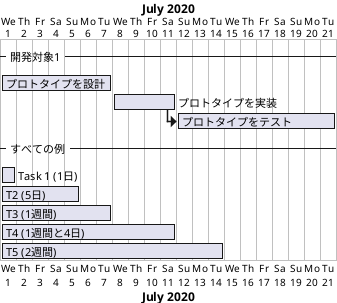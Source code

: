 @startgantt
-- 開発対象1 --
Project starts 2020-07-01
' 見積もり
[プロトタイプを設計] lasts 3 days
[プロトタイプを実装] lasts 4 days
[プロトタイプをテスト] lasts 10 days

' 実績
[プロトタイプを設計] starts 2020-07-01 and ends 2020-07-07
[プロトタイプを実装] starts 2020-07-08
[プロトタイプをテスト] starts at [プロトタイプを実装]'s end

-- すべての例 --
[Task 1 (1日)] lasts 1 day
[T2 (5日)] lasts 5 days
[T3 (1週間)] lasts 1 week
[T4 (1週間と4日)] lasts 1 week and 4 days
[T5 (2週間)] lasts 2 weeks



@endgantt